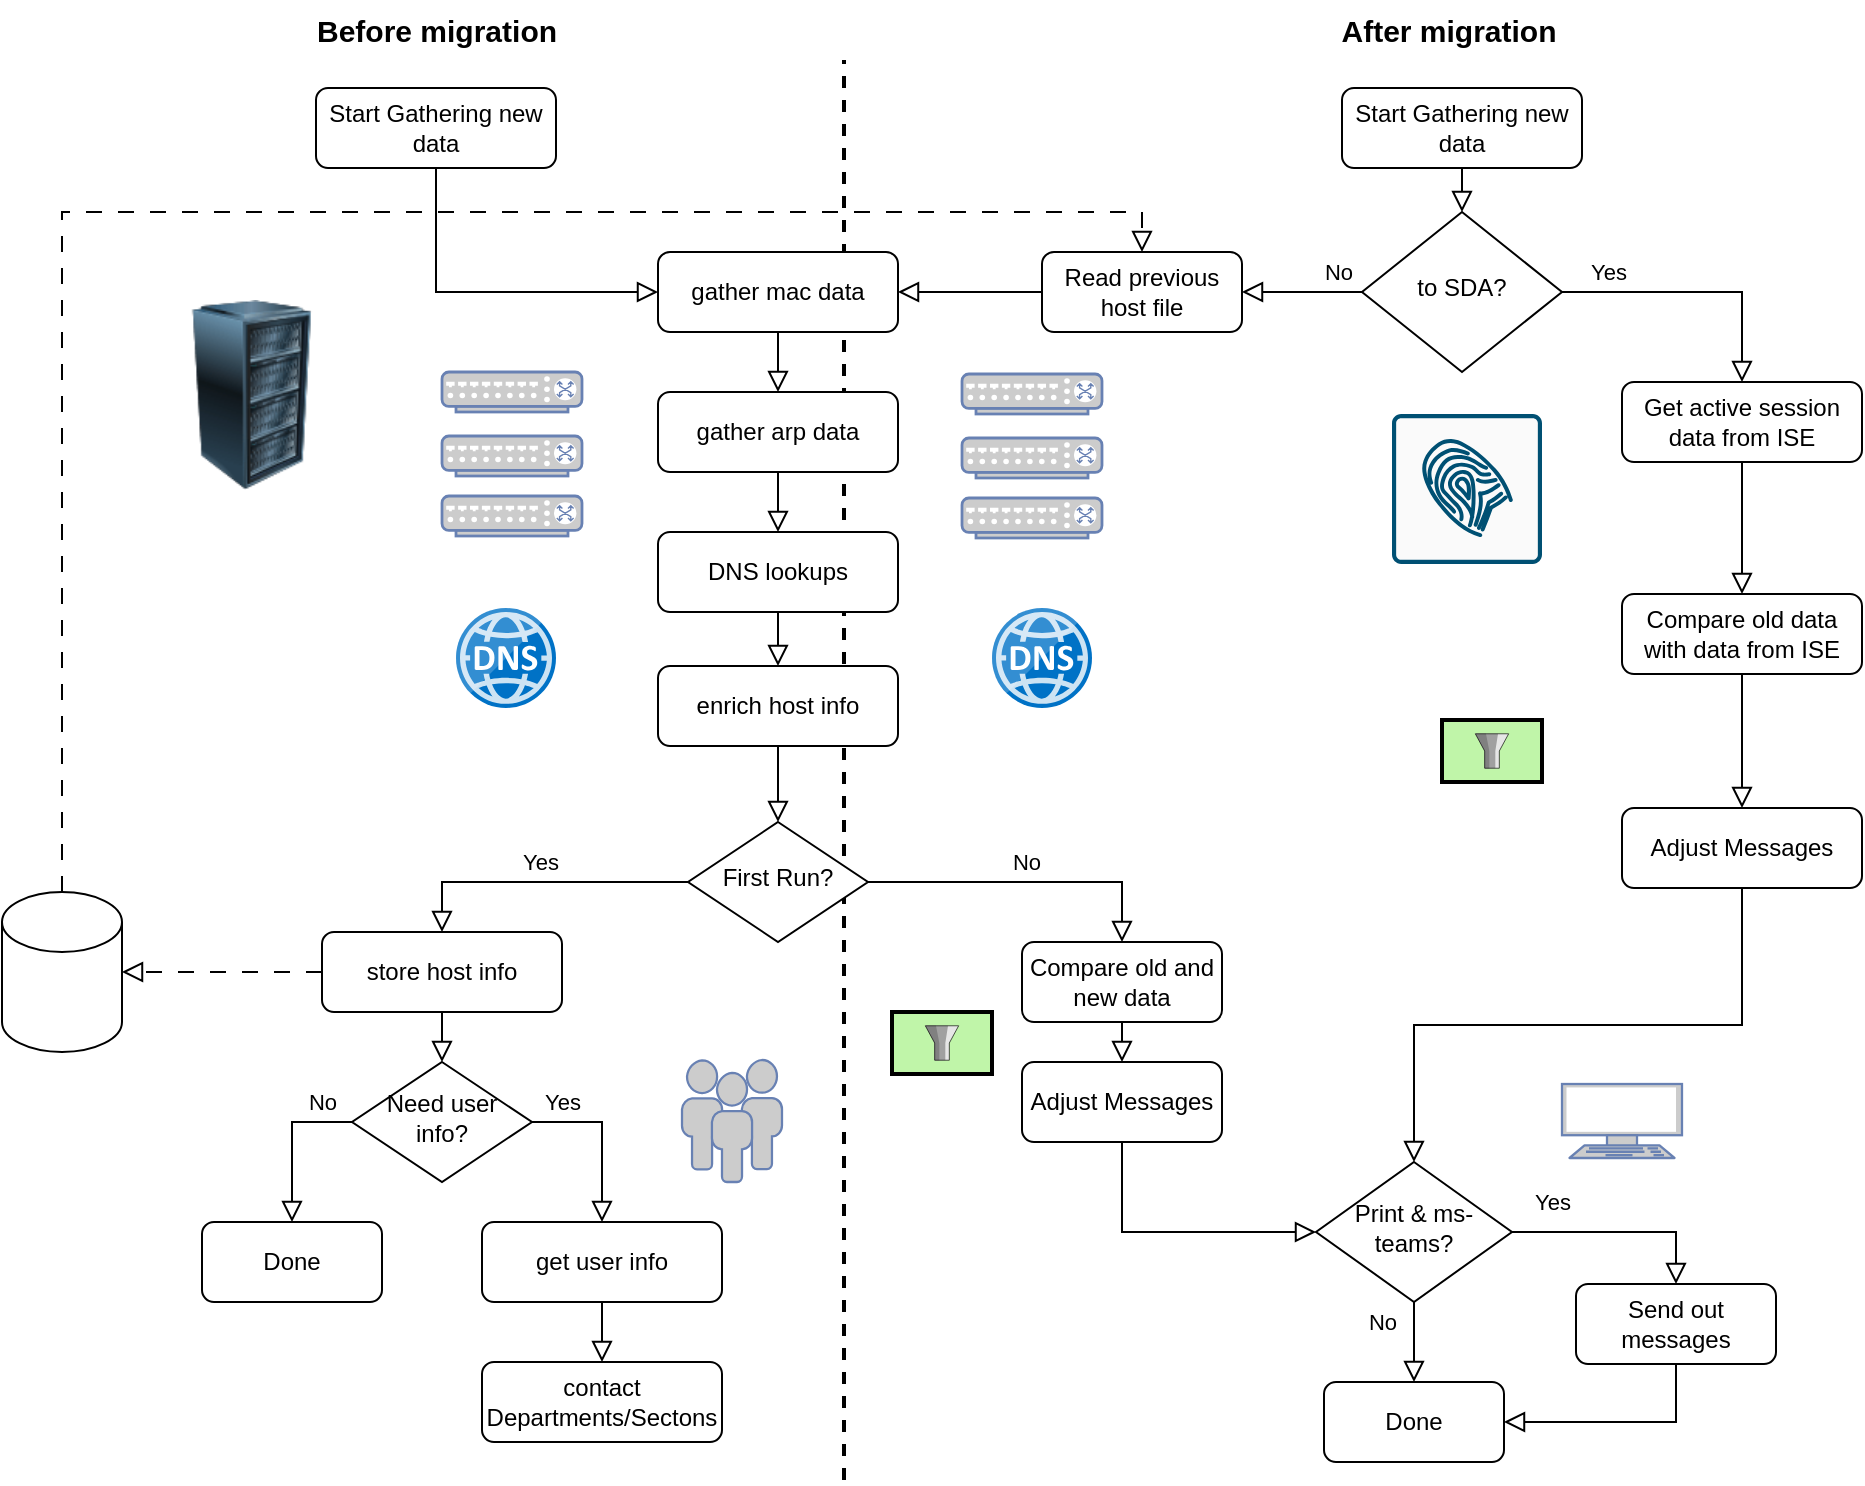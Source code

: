 <mxfile version="24.3.1" type="device">
  <diagram id="C5RBs43oDa-KdzZeNtuy" name="Page-1">
    <mxGraphModel dx="1917" dy="1012" grid="1" gridSize="10" guides="1" tooltips="1" connect="1" arrows="1" fold="1" page="1" pageScale="1" pageWidth="1169" pageHeight="827" math="0" shadow="0">
      <root>
        <mxCell id="WIyWlLk6GJQsqaUBKTNV-0" />
        <mxCell id="WIyWlLk6GJQsqaUBKTNV-1" parent="WIyWlLk6GJQsqaUBKTNV-0" />
        <mxCell id="98_3PeuaqdW5LHzPEtko-37" value="" style="endArrow=none;dashed=1;html=1;rounded=0;strokeWidth=2;" edge="1" parent="WIyWlLk6GJQsqaUBKTNV-1">
          <mxGeometry width="50" height="50" relative="1" as="geometry">
            <mxPoint x="550" y="783" as="sourcePoint" />
            <mxPoint x="550" y="73" as="targetPoint" />
          </mxGeometry>
        </mxCell>
        <mxCell id="WIyWlLk6GJQsqaUBKTNV-2" value="" style="rounded=0;html=1;jettySize=auto;orthogonalLoop=1;fontSize=11;endArrow=block;endFill=0;endSize=8;strokeWidth=1;shadow=0;labelBackgroundColor=none;edgeStyle=orthogonalEdgeStyle;exitX=0.5;exitY=1;exitDx=0;exitDy=0;entryX=0.5;entryY=0;entryDx=0;entryDy=0;" parent="WIyWlLk6GJQsqaUBKTNV-1" source="98_3PeuaqdW5LHzPEtko-1" target="98_3PeuaqdW5LHzPEtko-4" edge="1">
          <mxGeometry relative="1" as="geometry" />
        </mxCell>
        <mxCell id="WIyWlLk6GJQsqaUBKTNV-3" value="gather mac data" style="rounded=1;whiteSpace=wrap;html=1;fontSize=12;glass=0;strokeWidth=1;shadow=0;" parent="WIyWlLk6GJQsqaUBKTNV-1" vertex="1">
          <mxGeometry x="457" y="169" width="120" height="40" as="geometry" />
        </mxCell>
        <mxCell id="WIyWlLk6GJQsqaUBKTNV-4" value="Yes" style="rounded=0;html=1;jettySize=auto;orthogonalLoop=1;fontSize=11;endArrow=block;endFill=0;endSize=8;strokeWidth=1;shadow=0;labelBackgroundColor=none;edgeStyle=orthogonalEdgeStyle;" parent="WIyWlLk6GJQsqaUBKTNV-1" source="WIyWlLk6GJQsqaUBKTNV-6" target="98_3PeuaqdW5LHzPEtko-11" edge="1">
          <mxGeometry x="-0.656" y="10" relative="1" as="geometry">
            <mxPoint as="offset" />
          </mxGeometry>
        </mxCell>
        <mxCell id="WIyWlLk6GJQsqaUBKTNV-5" value="No" style="edgeStyle=orthogonalEdgeStyle;rounded=0;html=1;jettySize=auto;orthogonalLoop=1;fontSize=11;endArrow=block;endFill=0;endSize=8;strokeWidth=1;shadow=0;labelBackgroundColor=none;" parent="WIyWlLk6GJQsqaUBKTNV-1" source="WIyWlLk6GJQsqaUBKTNV-6" target="WIyWlLk6GJQsqaUBKTNV-7" edge="1">
          <mxGeometry x="-0.605" y="-10" relative="1" as="geometry">
            <mxPoint as="offset" />
          </mxGeometry>
        </mxCell>
        <mxCell id="WIyWlLk6GJQsqaUBKTNV-6" value="to SDA?" style="rhombus;whiteSpace=wrap;html=1;shadow=0;fontFamily=Helvetica;fontSize=12;align=center;strokeWidth=1;spacing=6;spacingTop=-4;" parent="WIyWlLk6GJQsqaUBKTNV-1" vertex="1">
          <mxGeometry x="809" y="149" width="100" height="80" as="geometry" />
        </mxCell>
        <mxCell id="WIyWlLk6GJQsqaUBKTNV-7" value="Read previous host file" style="rounded=1;whiteSpace=wrap;html=1;fontSize=12;glass=0;strokeWidth=1;shadow=0;" parent="WIyWlLk6GJQsqaUBKTNV-1" vertex="1">
          <mxGeometry x="649" y="169" width="100" height="40" as="geometry" />
        </mxCell>
        <mxCell id="WIyWlLk6GJQsqaUBKTNV-9" value="Yes" style="edgeStyle=orthogonalEdgeStyle;rounded=0;html=1;jettySize=auto;orthogonalLoop=1;fontSize=11;endArrow=block;endFill=0;endSize=8;strokeWidth=1;shadow=0;labelBackgroundColor=none;entryX=0.5;entryY=0;entryDx=0;entryDy=0;exitX=0;exitY=0.5;exitDx=0;exitDy=0;" parent="WIyWlLk6GJQsqaUBKTNV-1" source="WIyWlLk6GJQsqaUBKTNV-10" target="98_3PeuaqdW5LHzPEtko-6" edge="1">
          <mxGeometry x="0.0" y="-10" relative="1" as="geometry">
            <mxPoint as="offset" />
            <mxPoint x="489" y="594" as="sourcePoint" />
            <mxPoint x="519" y="514" as="targetPoint" />
          </mxGeometry>
        </mxCell>
        <mxCell id="WIyWlLk6GJQsqaUBKTNV-10" value="First Run?" style="rhombus;whiteSpace=wrap;html=1;shadow=0;fontFamily=Helvetica;fontSize=12;align=center;strokeWidth=1;spacing=6;spacingTop=-4;" parent="WIyWlLk6GJQsqaUBKTNV-1" vertex="1">
          <mxGeometry x="472" y="454" width="90" height="60" as="geometry" />
        </mxCell>
        <mxCell id="WIyWlLk6GJQsqaUBKTNV-11" value="Done" style="rounded=1;whiteSpace=wrap;html=1;fontSize=12;glass=0;strokeWidth=1;shadow=0;" parent="WIyWlLk6GJQsqaUBKTNV-1" vertex="1">
          <mxGeometry x="229" y="654" width="90" height="40" as="geometry" />
        </mxCell>
        <mxCell id="WIyWlLk6GJQsqaUBKTNV-12" value="Compare old and new data" style="rounded=1;whiteSpace=wrap;html=1;fontSize=12;glass=0;strokeWidth=1;shadow=0;" parent="WIyWlLk6GJQsqaUBKTNV-1" vertex="1">
          <mxGeometry x="639" y="514" width="100" height="40" as="geometry" />
        </mxCell>
        <mxCell id="98_3PeuaqdW5LHzPEtko-0" value="&lt;font style=&quot;font-size: 15px;&quot;&gt;&lt;b&gt;Before migration&lt;/b&gt;&lt;/font&gt;" style="text;html=1;align=center;verticalAlign=middle;resizable=0;points=[];autosize=1;strokeColor=none;fillColor=none;" vertex="1" parent="WIyWlLk6GJQsqaUBKTNV-1">
          <mxGeometry x="276" y="43" width="140" height="30" as="geometry" />
        </mxCell>
        <mxCell id="98_3PeuaqdW5LHzPEtko-1" value="gather arp data" style="rounded=1;whiteSpace=wrap;html=1;fontSize=12;glass=0;strokeWidth=1;shadow=0;" vertex="1" parent="WIyWlLk6GJQsqaUBKTNV-1">
          <mxGeometry x="457" y="239" width="120" height="40" as="geometry" />
        </mxCell>
        <mxCell id="98_3PeuaqdW5LHzPEtko-3" value="" style="rounded=0;html=1;jettySize=auto;orthogonalLoop=1;fontSize=11;endArrow=block;endFill=0;endSize=8;strokeWidth=1;shadow=0;labelBackgroundColor=none;edgeStyle=orthogonalEdgeStyle;exitX=0.5;exitY=1;exitDx=0;exitDy=0;entryX=0.5;entryY=0;entryDx=0;entryDy=0;" edge="1" parent="WIyWlLk6GJQsqaUBKTNV-1" source="WIyWlLk6GJQsqaUBKTNV-3" target="98_3PeuaqdW5LHzPEtko-1">
          <mxGeometry relative="1" as="geometry">
            <mxPoint x="520" y="219" as="sourcePoint" />
            <mxPoint x="613" y="285" as="targetPoint" />
          </mxGeometry>
        </mxCell>
        <mxCell id="98_3PeuaqdW5LHzPEtko-4" value="DNS lookups" style="rounded=1;whiteSpace=wrap;html=1;fontSize=12;glass=0;strokeWidth=1;shadow=0;" vertex="1" parent="WIyWlLk6GJQsqaUBKTNV-1">
          <mxGeometry x="457" y="309" width="120" height="40" as="geometry" />
        </mxCell>
        <mxCell id="98_3PeuaqdW5LHzPEtko-5" value="enrich host info" style="rounded=1;whiteSpace=wrap;html=1;fontSize=12;glass=0;strokeWidth=1;shadow=0;" vertex="1" parent="WIyWlLk6GJQsqaUBKTNV-1">
          <mxGeometry x="457" y="376" width="120" height="40" as="geometry" />
        </mxCell>
        <mxCell id="98_3PeuaqdW5LHzPEtko-6" value="store host info" style="rounded=1;whiteSpace=wrap;html=1;fontSize=12;glass=0;strokeWidth=1;shadow=0;" vertex="1" parent="WIyWlLk6GJQsqaUBKTNV-1">
          <mxGeometry x="289" y="509" width="120" height="40" as="geometry" />
        </mxCell>
        <mxCell id="98_3PeuaqdW5LHzPEtko-7" value="" style="rounded=0;html=1;jettySize=auto;orthogonalLoop=1;fontSize=11;endArrow=block;endFill=0;endSize=8;strokeWidth=1;shadow=0;labelBackgroundColor=none;edgeStyle=orthogonalEdgeStyle;exitX=0.5;exitY=1;exitDx=0;exitDy=0;entryX=0.5;entryY=0;entryDx=0;entryDy=0;" edge="1" parent="WIyWlLk6GJQsqaUBKTNV-1" source="98_3PeuaqdW5LHzPEtko-4" target="98_3PeuaqdW5LHzPEtko-5">
          <mxGeometry relative="1" as="geometry">
            <mxPoint x="650" y="199" as="sourcePoint" />
            <mxPoint x="650" y="229" as="targetPoint" />
          </mxGeometry>
        </mxCell>
        <mxCell id="98_3PeuaqdW5LHzPEtko-8" value="" style="rounded=0;html=1;jettySize=auto;orthogonalLoop=1;fontSize=11;endArrow=block;endFill=0;endSize=8;strokeWidth=1;shadow=0;labelBackgroundColor=none;edgeStyle=orthogonalEdgeStyle;exitX=0.5;exitY=1;exitDx=0;exitDy=0;entryX=0.5;entryY=0;entryDx=0;entryDy=0;" edge="1" parent="WIyWlLk6GJQsqaUBKTNV-1" source="98_3PeuaqdW5LHzPEtko-6" target="98_3PeuaqdW5LHzPEtko-13">
          <mxGeometry relative="1" as="geometry">
            <mxPoint x="569" y="535" as="sourcePoint" />
            <mxPoint x="629" y="534.0" as="targetPoint" />
          </mxGeometry>
        </mxCell>
        <mxCell id="98_3PeuaqdW5LHzPEtko-9" value="get user info" style="rounded=1;whiteSpace=wrap;html=1;fontSize=12;glass=0;strokeWidth=1;shadow=0;" vertex="1" parent="WIyWlLk6GJQsqaUBKTNV-1">
          <mxGeometry x="369" y="654" width="120" height="40" as="geometry" />
        </mxCell>
        <mxCell id="98_3PeuaqdW5LHzPEtko-10" value="&lt;font style=&quot;font-size: 15px;&quot;&gt;&lt;b&gt;After migration&lt;/b&gt;&lt;/font&gt;" style="text;html=1;align=center;verticalAlign=middle;resizable=0;points=[];autosize=1;strokeColor=none;fillColor=none;" vertex="1" parent="WIyWlLk6GJQsqaUBKTNV-1">
          <mxGeometry x="787" y="43" width="130" height="30" as="geometry" />
        </mxCell>
        <mxCell id="98_3PeuaqdW5LHzPEtko-11" value="Get active session data from ISE" style="rounded=1;whiteSpace=wrap;html=1;fontSize=12;glass=0;strokeWidth=1;shadow=0;" vertex="1" parent="WIyWlLk6GJQsqaUBKTNV-1">
          <mxGeometry x="939" y="234" width="120" height="40" as="geometry" />
        </mxCell>
        <mxCell id="98_3PeuaqdW5LHzPEtko-12" value="" style="rounded=0;html=1;jettySize=auto;orthogonalLoop=1;fontSize=11;endArrow=block;endFill=0;endSize=8;strokeWidth=1;shadow=0;labelBackgroundColor=none;edgeStyle=orthogonalEdgeStyle;exitX=0.5;exitY=1;exitDx=0;exitDy=0;" edge="1" parent="WIyWlLk6GJQsqaUBKTNV-1" source="98_3PeuaqdW5LHzPEtko-5" target="WIyWlLk6GJQsqaUBKTNV-10">
          <mxGeometry relative="1" as="geometry">
            <mxPoint x="527" y="411" as="sourcePoint" />
            <mxPoint x="527" y="433" as="targetPoint" />
          </mxGeometry>
        </mxCell>
        <mxCell id="98_3PeuaqdW5LHzPEtko-13" value="Need user info?" style="rhombus;whiteSpace=wrap;html=1;shadow=0;fontFamily=Helvetica;fontSize=12;align=center;strokeWidth=1;spacing=6;spacingTop=-4;" vertex="1" parent="WIyWlLk6GJQsqaUBKTNV-1">
          <mxGeometry x="304" y="574" width="90" height="60" as="geometry" />
        </mxCell>
        <mxCell id="98_3PeuaqdW5LHzPEtko-14" value="Yes" style="edgeStyle=orthogonalEdgeStyle;rounded=0;html=1;jettySize=auto;orthogonalLoop=1;fontSize=11;endArrow=block;endFill=0;endSize=8;strokeWidth=1;shadow=0;labelBackgroundColor=none;entryX=0.5;entryY=0;entryDx=0;entryDy=0;exitX=1;exitY=0.5;exitDx=0;exitDy=0;" edge="1" parent="WIyWlLk6GJQsqaUBKTNV-1" source="98_3PeuaqdW5LHzPEtko-13" target="98_3PeuaqdW5LHzPEtko-9">
          <mxGeometry x="-0.647" y="10" relative="1" as="geometry">
            <mxPoint as="offset" />
            <mxPoint x="484" y="494" as="sourcePoint" />
            <mxPoint x="359" y="524" as="targetPoint" />
          </mxGeometry>
        </mxCell>
        <mxCell id="98_3PeuaqdW5LHzPEtko-15" value="No" style="edgeStyle=orthogonalEdgeStyle;rounded=0;html=1;jettySize=auto;orthogonalLoop=1;fontSize=11;endArrow=block;endFill=0;endSize=8;strokeWidth=1;shadow=0;labelBackgroundColor=none;entryX=0.5;entryY=0;entryDx=0;entryDy=0;exitX=0;exitY=0.5;exitDx=0;exitDy=0;" edge="1" parent="WIyWlLk6GJQsqaUBKTNV-1" source="98_3PeuaqdW5LHzPEtko-13" target="WIyWlLk6GJQsqaUBKTNV-11">
          <mxGeometry x="-0.625" y="-10" relative="1" as="geometry">
            <mxPoint as="offset" />
            <mxPoint x="404" y="614" as="sourcePoint" />
            <mxPoint x="439" y="664" as="targetPoint" />
          </mxGeometry>
        </mxCell>
        <mxCell id="98_3PeuaqdW5LHzPEtko-16" value="contact Departments/Sectons" style="rounded=1;whiteSpace=wrap;html=1;fontSize=12;glass=0;strokeWidth=1;shadow=0;" vertex="1" parent="WIyWlLk6GJQsqaUBKTNV-1">
          <mxGeometry x="369" y="724" width="120" height="40" as="geometry" />
        </mxCell>
        <mxCell id="98_3PeuaqdW5LHzPEtko-17" value="" style="rounded=0;html=1;jettySize=auto;orthogonalLoop=1;fontSize=11;endArrow=block;endFill=0;endSize=8;strokeWidth=1;shadow=0;labelBackgroundColor=none;edgeStyle=orthogonalEdgeStyle;exitX=0.5;exitY=1;exitDx=0;exitDy=0;entryX=0.5;entryY=0;entryDx=0;entryDy=0;" edge="1" parent="WIyWlLk6GJQsqaUBKTNV-1" source="98_3PeuaqdW5LHzPEtko-9" target="98_3PeuaqdW5LHzPEtko-16">
          <mxGeometry relative="1" as="geometry">
            <mxPoint x="359" y="559" as="sourcePoint" />
            <mxPoint x="359" y="584" as="targetPoint" />
          </mxGeometry>
        </mxCell>
        <mxCell id="98_3PeuaqdW5LHzPEtko-18" value="Start Gathering new data" style="rounded=1;whiteSpace=wrap;html=1;fontSize=12;glass=0;strokeWidth=1;shadow=0;" vertex="1" parent="WIyWlLk6GJQsqaUBKTNV-1">
          <mxGeometry x="286" y="87" width="120" height="40" as="geometry" />
        </mxCell>
        <mxCell id="98_3PeuaqdW5LHzPEtko-19" value="" style="rounded=0;html=1;jettySize=auto;orthogonalLoop=1;fontSize=11;endArrow=block;endFill=0;endSize=8;strokeWidth=1;shadow=0;labelBackgroundColor=none;edgeStyle=orthogonalEdgeStyle;exitX=0.5;exitY=1;exitDx=0;exitDy=0;entryX=0;entryY=0.5;entryDx=0;entryDy=0;" edge="1" parent="WIyWlLk6GJQsqaUBKTNV-1" source="98_3PeuaqdW5LHzPEtko-18" target="WIyWlLk6GJQsqaUBKTNV-3">
          <mxGeometry relative="1" as="geometry">
            <mxPoint x="529" y="204" as="sourcePoint" />
            <mxPoint x="529" y="234" as="targetPoint" />
          </mxGeometry>
        </mxCell>
        <mxCell id="98_3PeuaqdW5LHzPEtko-20" value="" style="rounded=0;html=1;jettySize=auto;orthogonalLoop=1;fontSize=11;endArrow=block;endFill=0;endSize=8;strokeWidth=1;shadow=0;labelBackgroundColor=none;edgeStyle=orthogonalEdgeStyle;exitX=0;exitY=0.5;exitDx=0;exitDy=0;entryX=1;entryY=0.5;entryDx=0;entryDy=0;" edge="1" parent="WIyWlLk6GJQsqaUBKTNV-1" source="WIyWlLk6GJQsqaUBKTNV-7" target="WIyWlLk6GJQsqaUBKTNV-3">
          <mxGeometry relative="1" as="geometry">
            <mxPoint x="529" y="204" as="sourcePoint" />
            <mxPoint x="609" y="214" as="targetPoint" />
          </mxGeometry>
        </mxCell>
        <mxCell id="98_3PeuaqdW5LHzPEtko-21" value="No" style="edgeStyle=orthogonalEdgeStyle;rounded=0;html=1;jettySize=auto;orthogonalLoop=1;fontSize=11;endArrow=block;endFill=0;endSize=8;strokeWidth=1;shadow=0;labelBackgroundColor=none;exitX=1;exitY=0.5;exitDx=0;exitDy=0;entryX=0.5;entryY=0;entryDx=0;entryDy=0;" edge="1" parent="WIyWlLk6GJQsqaUBKTNV-1" source="WIyWlLk6GJQsqaUBKTNV-10" target="WIyWlLk6GJQsqaUBKTNV-12">
          <mxGeometry y="10" relative="1" as="geometry">
            <mxPoint as="offset" />
            <mxPoint x="742.5" y="454" as="sourcePoint" />
            <mxPoint x="655.5" y="504" as="targetPoint" />
          </mxGeometry>
        </mxCell>
        <mxCell id="98_3PeuaqdW5LHzPEtko-22" value="Adjust Messages" style="rounded=1;whiteSpace=wrap;html=1;fontSize=12;glass=0;strokeWidth=1;shadow=0;" vertex="1" parent="WIyWlLk6GJQsqaUBKTNV-1">
          <mxGeometry x="639" y="574" width="100" height="40" as="geometry" />
        </mxCell>
        <mxCell id="98_3PeuaqdW5LHzPEtko-23" value="Print &amp;amp; ms-teams?" style="rhombus;whiteSpace=wrap;html=1;shadow=0;fontFamily=Helvetica;fontSize=12;align=center;strokeWidth=1;spacing=6;spacingTop=-4;" vertex="1" parent="WIyWlLk6GJQsqaUBKTNV-1">
          <mxGeometry x="786" y="624" width="98" height="70" as="geometry" />
        </mxCell>
        <mxCell id="98_3PeuaqdW5LHzPEtko-24" value="Done" style="rounded=1;whiteSpace=wrap;html=1;fontSize=12;glass=0;strokeWidth=1;shadow=0;" vertex="1" parent="WIyWlLk6GJQsqaUBKTNV-1">
          <mxGeometry x="790" y="734" width="90" height="40" as="geometry" />
        </mxCell>
        <mxCell id="98_3PeuaqdW5LHzPEtko-25" value="" style="rounded=0;html=1;jettySize=auto;orthogonalLoop=1;fontSize=11;endArrow=block;endFill=0;endSize=8;strokeWidth=1;shadow=0;labelBackgroundColor=none;edgeStyle=orthogonalEdgeStyle;exitX=0.5;exitY=1;exitDx=0;exitDy=0;entryX=0.5;entryY=0;entryDx=0;entryDy=0;" edge="1" parent="WIyWlLk6GJQsqaUBKTNV-1" source="WIyWlLk6GJQsqaUBKTNV-12" target="98_3PeuaqdW5LHzPEtko-22">
          <mxGeometry relative="1" as="geometry">
            <mxPoint x="609" y="564" as="sourcePoint" />
            <mxPoint x="609" y="594" as="targetPoint" />
          </mxGeometry>
        </mxCell>
        <mxCell id="98_3PeuaqdW5LHzPEtko-26" value="" style="rounded=0;html=1;jettySize=auto;orthogonalLoop=1;fontSize=11;endArrow=block;endFill=0;endSize=8;strokeWidth=1;shadow=0;labelBackgroundColor=none;edgeStyle=orthogonalEdgeStyle;exitX=0.5;exitY=1;exitDx=0;exitDy=0;entryX=0.5;entryY=0;entryDx=0;entryDy=0;" edge="1" parent="WIyWlLk6GJQsqaUBKTNV-1" source="98_3PeuaqdW5LHzPEtko-34" target="98_3PeuaqdW5LHzPEtko-23">
          <mxGeometry relative="1" as="geometry">
            <mxPoint x="790" y="564" as="sourcePoint" />
            <mxPoint x="790" y="594" as="targetPoint" />
          </mxGeometry>
        </mxCell>
        <mxCell id="98_3PeuaqdW5LHzPEtko-27" value="" style="rounded=0;html=1;jettySize=auto;orthogonalLoop=1;fontSize=11;endArrow=block;endFill=0;endSize=8;strokeWidth=1;shadow=0;labelBackgroundColor=none;edgeStyle=orthogonalEdgeStyle;exitX=0.5;exitY=1;exitDx=0;exitDy=0;entryX=0;entryY=0.5;entryDx=0;entryDy=0;" edge="1" parent="WIyWlLk6GJQsqaUBKTNV-1" source="98_3PeuaqdW5LHzPEtko-22" target="98_3PeuaqdW5LHzPEtko-23">
          <mxGeometry relative="1" as="geometry">
            <mxPoint x="629" y="584" as="sourcePoint" />
            <mxPoint x="629" y="614" as="targetPoint" />
          </mxGeometry>
        </mxCell>
        <mxCell id="98_3PeuaqdW5LHzPEtko-28" value="Yes" style="edgeStyle=orthogonalEdgeStyle;rounded=0;html=1;jettySize=auto;orthogonalLoop=1;fontSize=11;endArrow=block;endFill=0;endSize=8;strokeWidth=1;shadow=0;labelBackgroundColor=none;entryX=0.5;entryY=0;entryDx=0;entryDy=0;exitX=1;exitY=0.5;exitDx=0;exitDy=0;" edge="1" parent="WIyWlLk6GJQsqaUBKTNV-1" source="98_3PeuaqdW5LHzPEtko-23" target="98_3PeuaqdW5LHzPEtko-29">
          <mxGeometry x="-0.63" y="15" relative="1" as="geometry">
            <mxPoint as="offset" />
            <mxPoint x="1084" y="661.5" as="sourcePoint" />
            <mxPoint x="959" y="686.5" as="targetPoint" />
          </mxGeometry>
        </mxCell>
        <mxCell id="98_3PeuaqdW5LHzPEtko-29" value="Send out messages" style="rounded=1;whiteSpace=wrap;html=1;fontSize=12;glass=0;strokeWidth=1;shadow=0;" vertex="1" parent="WIyWlLk6GJQsqaUBKTNV-1">
          <mxGeometry x="916" y="685" width="100" height="40" as="geometry" />
        </mxCell>
        <mxCell id="98_3PeuaqdW5LHzPEtko-30" value="No" style="edgeStyle=orthogonalEdgeStyle;rounded=0;html=1;jettySize=auto;orthogonalLoop=1;fontSize=11;endArrow=block;endFill=0;endSize=8;strokeWidth=1;shadow=0;labelBackgroundColor=none;entryX=0.5;entryY=0;entryDx=0;entryDy=0;exitX=0.5;exitY=1;exitDx=0;exitDy=0;" edge="1" parent="WIyWlLk6GJQsqaUBKTNV-1" source="98_3PeuaqdW5LHzPEtko-23" target="98_3PeuaqdW5LHzPEtko-24">
          <mxGeometry x="-0.5" y="-16" relative="1" as="geometry">
            <mxPoint as="offset" />
            <mxPoint x="739" y="684" as="sourcePoint" />
            <mxPoint x="709" y="734" as="targetPoint" />
          </mxGeometry>
        </mxCell>
        <mxCell id="98_3PeuaqdW5LHzPEtko-31" value="" style="rounded=0;html=1;jettySize=auto;orthogonalLoop=1;fontSize=11;endArrow=block;endFill=0;endSize=8;strokeWidth=1;shadow=0;labelBackgroundColor=none;edgeStyle=orthogonalEdgeStyle;entryX=1;entryY=0.5;entryDx=0;entryDy=0;exitX=0.5;exitY=1;exitDx=0;exitDy=0;" edge="1" parent="WIyWlLk6GJQsqaUBKTNV-1" source="98_3PeuaqdW5LHzPEtko-29" target="98_3PeuaqdW5LHzPEtko-24">
          <mxGeometry relative="1" as="geometry">
            <mxPoint x="899" y="714" as="sourcePoint" />
            <mxPoint x="629" y="614" as="targetPoint" />
          </mxGeometry>
        </mxCell>
        <mxCell id="98_3PeuaqdW5LHzPEtko-32" value="Compare old data with data from ISE" style="rounded=1;whiteSpace=wrap;html=1;fontSize=12;glass=0;strokeWidth=1;shadow=0;" vertex="1" parent="WIyWlLk6GJQsqaUBKTNV-1">
          <mxGeometry x="939" y="340" width="120" height="40" as="geometry" />
        </mxCell>
        <mxCell id="98_3PeuaqdW5LHzPEtko-33" value="" style="rounded=0;html=1;jettySize=auto;orthogonalLoop=1;fontSize=11;endArrow=block;endFill=0;endSize=8;strokeWidth=1;shadow=0;labelBackgroundColor=none;edgeStyle=orthogonalEdgeStyle;exitX=0.5;exitY=1;exitDx=0;exitDy=0;entryX=0.5;entryY=0;entryDx=0;entryDy=0;" edge="1" parent="WIyWlLk6GJQsqaUBKTNV-1" source="98_3PeuaqdW5LHzPEtko-11" target="98_3PeuaqdW5LHzPEtko-32">
          <mxGeometry relative="1" as="geometry">
            <mxPoint x="1009" y="343" as="sourcePoint" />
            <mxPoint x="969" y="253" as="targetPoint" />
          </mxGeometry>
        </mxCell>
        <mxCell id="98_3PeuaqdW5LHzPEtko-34" value="Adjust Messages" style="rounded=1;whiteSpace=wrap;html=1;fontSize=12;glass=0;strokeWidth=1;shadow=0;" vertex="1" parent="WIyWlLk6GJQsqaUBKTNV-1">
          <mxGeometry x="939" y="447" width="120" height="40" as="geometry" />
        </mxCell>
        <mxCell id="98_3PeuaqdW5LHzPEtko-35" value="" style="rounded=0;html=1;jettySize=auto;orthogonalLoop=1;fontSize=11;endArrow=block;endFill=0;endSize=8;strokeWidth=1;shadow=0;labelBackgroundColor=none;edgeStyle=orthogonalEdgeStyle;exitX=0.5;exitY=1;exitDx=0;exitDy=0;entryX=0.5;entryY=0;entryDx=0;entryDy=0;" edge="1" parent="WIyWlLk6GJQsqaUBKTNV-1" source="98_3PeuaqdW5LHzPEtko-32" target="98_3PeuaqdW5LHzPEtko-34">
          <mxGeometry relative="1" as="geometry">
            <mxPoint x="1009" y="244" as="sourcePoint" />
            <mxPoint x="1009" y="333" as="targetPoint" />
          </mxGeometry>
        </mxCell>
        <mxCell id="98_3PeuaqdW5LHzPEtko-38" value="" style="shape=cylinder3;whiteSpace=wrap;html=1;boundedLbl=1;backgroundOutline=1;size=15;" vertex="1" parent="WIyWlLk6GJQsqaUBKTNV-1">
          <mxGeometry x="129" y="489" width="60" height="80" as="geometry" />
        </mxCell>
        <mxCell id="98_3PeuaqdW5LHzPEtko-39" value="" style="rounded=0;html=1;jettySize=auto;orthogonalLoop=1;fontSize=11;endArrow=block;endFill=0;endSize=8;strokeWidth=1;shadow=0;labelBackgroundColor=none;edgeStyle=orthogonalEdgeStyle;entryX=1;entryY=0.5;entryDx=0;entryDy=0;entryPerimeter=0;exitX=0;exitY=0.5;exitDx=0;exitDy=0;dashed=1;dashPattern=8 8;" edge="1" parent="WIyWlLk6GJQsqaUBKTNV-1" source="98_3PeuaqdW5LHzPEtko-6" target="98_3PeuaqdW5LHzPEtko-38">
          <mxGeometry relative="1" as="geometry">
            <mxPoint x="299" y="283" as="sourcePoint" />
            <mxPoint x="379" y="383" as="targetPoint" />
          </mxGeometry>
        </mxCell>
        <mxCell id="98_3PeuaqdW5LHzPEtko-40" value="" style="rounded=0;html=1;jettySize=auto;orthogonalLoop=1;fontSize=11;endArrow=block;endFill=0;endSize=8;strokeWidth=1;shadow=0;labelBackgroundColor=none;edgeStyle=orthogonalEdgeStyle;entryX=0.5;entryY=0;entryDx=0;entryDy=0;exitX=0.5;exitY=0;exitDx=0;exitDy=0;dashed=1;dashPattern=8 8;exitPerimeter=0;" edge="1" parent="WIyWlLk6GJQsqaUBKTNV-1" source="98_3PeuaqdW5LHzPEtko-38" target="WIyWlLk6GJQsqaUBKTNV-7">
          <mxGeometry relative="1" as="geometry">
            <mxPoint x="299" y="539" as="sourcePoint" />
            <mxPoint x="199" y="539" as="targetPoint" />
          </mxGeometry>
        </mxCell>
        <mxCell id="98_3PeuaqdW5LHzPEtko-41" value="Start Gathering new data" style="rounded=1;whiteSpace=wrap;html=1;fontSize=12;glass=0;strokeWidth=1;shadow=0;" vertex="1" parent="WIyWlLk6GJQsqaUBKTNV-1">
          <mxGeometry x="799" y="87" width="120" height="40" as="geometry" />
        </mxCell>
        <mxCell id="98_3PeuaqdW5LHzPEtko-43" value="" style="rounded=0;html=1;jettySize=auto;orthogonalLoop=1;fontSize=11;endArrow=block;endFill=0;endSize=8;strokeWidth=1;shadow=0;labelBackgroundColor=none;edgeStyle=orthogonalEdgeStyle;exitX=0.5;exitY=1;exitDx=0;exitDy=0;entryX=0.5;entryY=0;entryDx=0;entryDy=0;" edge="1" parent="WIyWlLk6GJQsqaUBKTNV-1" source="98_3PeuaqdW5LHzPEtko-41" target="WIyWlLk6GJQsqaUBKTNV-6">
          <mxGeometry relative="1" as="geometry">
            <mxPoint x="1009" y="284" as="sourcePoint" />
            <mxPoint x="1009" y="350" as="targetPoint" />
          </mxGeometry>
        </mxCell>
        <mxCell id="98_3PeuaqdW5LHzPEtko-44" value="" style="fontColor=#0066CC;verticalAlign=top;verticalLabelPosition=bottom;labelPosition=center;align=center;html=1;outlineConnect=0;fillColor=#CCCCCC;strokeColor=#6881B3;gradientColor=none;gradientDirection=north;strokeWidth=2;shape=mxgraph.networks.switch;" vertex="1" parent="WIyWlLk6GJQsqaUBKTNV-1">
          <mxGeometry x="349" y="229" width="70" height="20" as="geometry" />
        </mxCell>
        <mxCell id="98_3PeuaqdW5LHzPEtko-50" value="" style="fontColor=#0066CC;verticalAlign=top;verticalLabelPosition=bottom;labelPosition=center;align=center;html=1;outlineConnect=0;fillColor=#CCCCCC;strokeColor=#6881B3;gradientColor=none;gradientDirection=north;strokeWidth=2;shape=mxgraph.networks.users;" vertex="1" parent="WIyWlLk6GJQsqaUBKTNV-1">
          <mxGeometry x="469" y="573" width="50" height="61" as="geometry" />
        </mxCell>
        <mxCell id="98_3PeuaqdW5LHzPEtko-51" value="" style="sketch=0;points=[[0.015,0.015,0],[0.985,0.015,0],[0.985,0.985,0],[0.015,0.985,0],[0.25,0,0],[0.5,0,0],[0.75,0,0],[1,0.25,0],[1,0.5,0],[1,0.75,0],[0.75,1,0],[0.5,1,0],[0.25,1,0],[0,0.75,0],[0,0.5,0],[0,0.25,0]];verticalLabelPosition=bottom;html=1;verticalAlign=top;aspect=fixed;align=center;pointerEvents=1;shape=mxgraph.cisco19.rect;prIcon=ise;fillColor=#FAFAFA;strokeColor=#005073;" vertex="1" parent="WIyWlLk6GJQsqaUBKTNV-1">
          <mxGeometry x="824" y="250" width="75" height="75" as="geometry" />
        </mxCell>
        <mxCell id="98_3PeuaqdW5LHzPEtko-52" value="" style="image;html=1;image=img/lib/clip_art/computers/Server_Rack_128x128.png" vertex="1" parent="WIyWlLk6GJQsqaUBKTNV-1">
          <mxGeometry x="204" y="193" width="100" height="95" as="geometry" />
        </mxCell>
        <mxCell id="98_3PeuaqdW5LHzPEtko-53" value="" style="fontColor=#0066CC;verticalAlign=top;verticalLabelPosition=bottom;labelPosition=center;align=center;html=1;outlineConnect=0;fillColor=#CCCCCC;strokeColor=#6881B3;gradientColor=none;gradientDirection=north;strokeWidth=2;shape=mxgraph.networks.switch;" vertex="1" parent="WIyWlLk6GJQsqaUBKTNV-1">
          <mxGeometry x="349" y="261" width="70" height="20" as="geometry" />
        </mxCell>
        <mxCell id="98_3PeuaqdW5LHzPEtko-54" value="" style="fontColor=#0066CC;verticalAlign=top;verticalLabelPosition=bottom;labelPosition=center;align=center;html=1;outlineConnect=0;fillColor=#CCCCCC;strokeColor=#6881B3;gradientColor=none;gradientDirection=north;strokeWidth=2;shape=mxgraph.networks.switch;" vertex="1" parent="WIyWlLk6GJQsqaUBKTNV-1">
          <mxGeometry x="349" y="291" width="70" height="20" as="geometry" />
        </mxCell>
        <mxCell id="98_3PeuaqdW5LHzPEtko-56" value="" style="fontColor=#0066CC;verticalAlign=top;verticalLabelPosition=bottom;labelPosition=center;align=center;html=1;outlineConnect=0;fillColor=#CCCCCC;strokeColor=#6881B3;gradientColor=none;gradientDirection=north;strokeWidth=2;shape=mxgraph.networks.switch;" vertex="1" parent="WIyWlLk6GJQsqaUBKTNV-1">
          <mxGeometry x="609" y="230" width="70" height="20" as="geometry" />
        </mxCell>
        <mxCell id="98_3PeuaqdW5LHzPEtko-57" value="" style="fontColor=#0066CC;verticalAlign=top;verticalLabelPosition=bottom;labelPosition=center;align=center;html=1;outlineConnect=0;fillColor=#CCCCCC;strokeColor=#6881B3;gradientColor=none;gradientDirection=north;strokeWidth=2;shape=mxgraph.networks.switch;" vertex="1" parent="WIyWlLk6GJQsqaUBKTNV-1">
          <mxGeometry x="609" y="262" width="70" height="20" as="geometry" />
        </mxCell>
        <mxCell id="98_3PeuaqdW5LHzPEtko-58" value="" style="fontColor=#0066CC;verticalAlign=top;verticalLabelPosition=bottom;labelPosition=center;align=center;html=1;outlineConnect=0;fillColor=#CCCCCC;strokeColor=#6881B3;gradientColor=none;gradientDirection=north;strokeWidth=2;shape=mxgraph.networks.switch;" vertex="1" parent="WIyWlLk6GJQsqaUBKTNV-1">
          <mxGeometry x="609" y="292" width="70" height="20" as="geometry" />
        </mxCell>
        <mxCell id="98_3PeuaqdW5LHzPEtko-59" value="" style="image;sketch=0;aspect=fixed;html=1;points=[];align=center;fontSize=12;image=img/lib/mscae/DNS.svg;" vertex="1" parent="WIyWlLk6GJQsqaUBKTNV-1">
          <mxGeometry x="356" y="347" width="50" height="50" as="geometry" />
        </mxCell>
        <mxCell id="98_3PeuaqdW5LHzPEtko-60" value="" style="image;sketch=0;aspect=fixed;html=1;points=[];align=center;fontSize=12;image=img/lib/mscae/DNS.svg;" vertex="1" parent="WIyWlLk6GJQsqaUBKTNV-1">
          <mxGeometry x="624" y="347" width="50" height="50" as="geometry" />
        </mxCell>
        <mxCell id="98_3PeuaqdW5LHzPEtko-62" value="" style="shape=image;html=1;verticalAlign=top;verticalLabelPosition=bottom;labelBackgroundColor=#ffffff;imageAspect=0;aspect=fixed;image=https://cdn0.iconfinder.com/data/icons/logos-microsoft-office-365/128/Microsoft_Office-10-128.png" vertex="1" parent="WIyWlLk6GJQsqaUBKTNV-1">
          <mxGeometry x="999" y="573" width="49" height="49" as="geometry" />
        </mxCell>
        <mxCell id="98_3PeuaqdW5LHzPEtko-63" value="" style="fontColor=#0066CC;verticalAlign=top;verticalLabelPosition=bottom;labelPosition=center;align=center;html=1;outlineConnect=0;fillColor=#CCCCCC;strokeColor=#6881B3;gradientColor=none;gradientDirection=north;strokeWidth=2;shape=mxgraph.networks.terminal;" vertex="1" parent="WIyWlLk6GJQsqaUBKTNV-1">
          <mxGeometry x="909" y="585" width="60" height="37" as="geometry" />
        </mxCell>
        <mxCell id="98_3PeuaqdW5LHzPEtko-64" value="" style="html=1;strokeWidth=2;outlineConnect=0;dashed=0;align=center;fontSize=8;fillColor=#c0f5a9;verticalLabelPosition=bottom;verticalAlign=top;shape=mxgraph.eip.message_filter;" vertex="1" parent="WIyWlLk6GJQsqaUBKTNV-1">
          <mxGeometry x="574" y="549" width="50" height="31" as="geometry" />
        </mxCell>
        <mxCell id="98_3PeuaqdW5LHzPEtko-65" value="" style="html=1;strokeWidth=2;outlineConnect=0;dashed=0;align=center;fontSize=8;fillColor=#c0f5a9;verticalLabelPosition=bottom;verticalAlign=top;shape=mxgraph.eip.message_filter;" vertex="1" parent="WIyWlLk6GJQsqaUBKTNV-1">
          <mxGeometry x="849" y="403" width="50" height="31" as="geometry" />
        </mxCell>
      </root>
    </mxGraphModel>
  </diagram>
</mxfile>
